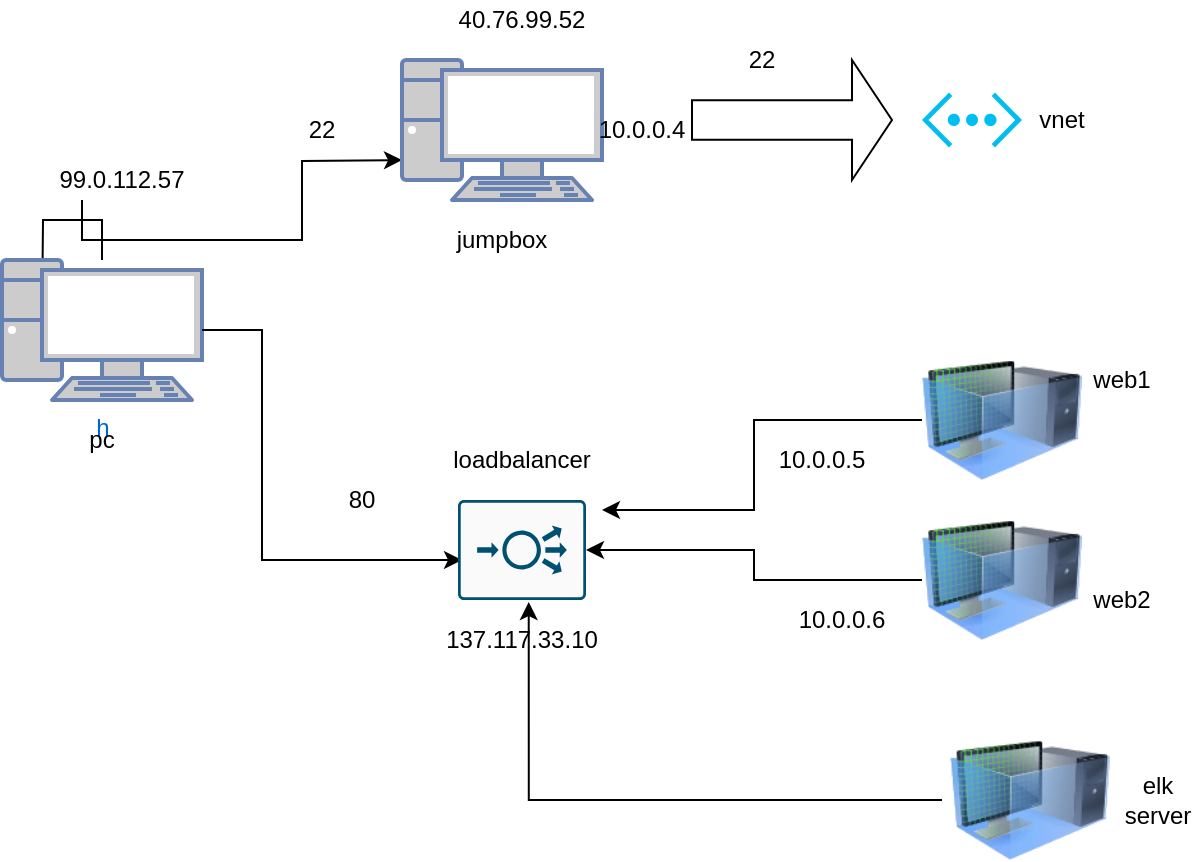<mxfile version="14.7.8" type="google"><diagram id="ugDiqc3CyxpEVanCjcYY" name="Page-1"><mxGraphModel dx="1632" dy="379" grid="1" gridSize="10" guides="1" tooltips="1" connect="1" arrows="1" fold="1" page="1" pageScale="1" pageWidth="850" pageHeight="1100" math="0" shadow="0"><root><mxCell id="0"/><mxCell id="1" parent="0"/><mxCell id="ktm69esZmrO9YTUNdNCW-3" style="edgeStyle=orthogonalEdgeStyle;rounded=0;orthogonalLoop=1;jettySize=auto;html=1;" edge="1" parent="1" source="ktm69esZmrO9YTUNdNCW-2"><mxGeometry relative="1" as="geometry"><mxPoint y="200" as="targetPoint"/></mxGeometry></mxCell><mxCell id="ktm69esZmrO9YTUNdNCW-2" value="h" style="fontColor=#0066CC;verticalAlign=top;verticalLabelPosition=bottom;labelPosition=center;align=center;html=1;outlineConnect=0;fillColor=#CCCCCC;strokeColor=#6881B3;gradientColor=none;gradientDirection=north;strokeWidth=2;shape=mxgraph.networks.pc;" vertex="1" parent="1"><mxGeometry x="-20" y="170" width="100" height="70" as="geometry"/></mxCell><mxCell id="ktm69esZmrO9YTUNdNCW-9" style="edgeStyle=orthogonalEdgeStyle;rounded=0;orthogonalLoop=1;jettySize=auto;html=1;exitX=0.25;exitY=1;exitDx=0;exitDy=0;" edge="1" parent="1" source="ktm69esZmrO9YTUNdNCW-8"><mxGeometry relative="1" as="geometry"><mxPoint x="180" y="120" as="targetPoint"/></mxGeometry></mxCell><mxCell id="ktm69esZmrO9YTUNdNCW-10" style="edgeStyle=orthogonalEdgeStyle;rounded=0;orthogonalLoop=1;jettySize=auto;html=1;" edge="1" parent="1" source="ktm69esZmrO9YTUNdNCW-2"><mxGeometry relative="1" as="geometry"><mxPoint x="210" y="320" as="targetPoint"/><Array as="points"><mxPoint x="110" y="205"/><mxPoint x="110" y="320"/></Array></mxGeometry></mxCell><mxCell id="ktm69esZmrO9YTUNdNCW-8" value="99.0.112.57" style="text;html=1;strokeColor=none;fillColor=none;align=center;verticalAlign=middle;whiteSpace=wrap;rounded=0;" vertex="1" parent="1"><mxGeometry y="120" width="80" height="20" as="geometry"/></mxCell><mxCell id="ktm69esZmrO9YTUNdNCW-12" value="" style="fontColor=#0066CC;verticalAlign=top;verticalLabelPosition=bottom;labelPosition=center;align=center;html=1;outlineConnect=0;fillColor=#CCCCCC;strokeColor=#6881B3;gradientColor=none;gradientDirection=north;strokeWidth=2;shape=mxgraph.networks.pc;" vertex="1" parent="1"><mxGeometry x="180" y="70" width="100" height="70" as="geometry"/></mxCell><mxCell id="ktm69esZmrO9YTUNdNCW-13" value="40.76.99.52" style="text;html=1;strokeColor=none;fillColor=none;align=center;verticalAlign=middle;whiteSpace=wrap;rounded=0;" vertex="1" parent="1"><mxGeometry x="180" y="40" width="120" height="20" as="geometry"/></mxCell><mxCell id="ktm69esZmrO9YTUNdNCW-16" value="22" style="text;html=1;strokeColor=none;fillColor=none;align=center;verticalAlign=middle;whiteSpace=wrap;rounded=0;" vertex="1" parent="1"><mxGeometry x="120" y="95" width="40" height="20" as="geometry"/></mxCell><mxCell id="ktm69esZmrO9YTUNdNCW-22" value="80" style="text;html=1;strokeColor=none;fillColor=none;align=center;verticalAlign=middle;whiteSpace=wrap;rounded=0;" vertex="1" parent="1"><mxGeometry x="140" y="280" width="40" height="20" as="geometry"/></mxCell><mxCell id="ktm69esZmrO9YTUNdNCW-23" value="" style="points=[[0.015,0.015,0],[0.985,0.015,0],[0.985,0.985,0],[0.015,0.985,0],[0.25,0,0],[0.5,0,0],[0.75,0,0],[1,0.25,0],[1,0.5,0],[1,0.75,0],[0.75,1,0],[0.5,1,0],[0.25,1,0],[0,0.75,0],[0,0.5,0],[0,0.25,0]];verticalLabelPosition=bottom;html=1;verticalAlign=top;aspect=fixed;align=center;pointerEvents=1;shape=mxgraph.cisco19.rect;prIcon=load_balancer;fillColor=#FAFAFA;strokeColor=#005073;" vertex="1" parent="1"><mxGeometry x="208" y="290" width="64" height="50" as="geometry"/></mxCell><mxCell id="ktm69esZmrO9YTUNdNCW-24" value="137.117.33.10&lt;br&gt;" style="text;html=1;strokeColor=none;fillColor=none;align=center;verticalAlign=middle;whiteSpace=wrap;rounded=0;" vertex="1" parent="1"><mxGeometry x="200" y="350" width="80" height="20" as="geometry"/></mxCell><mxCell id="ktm69esZmrO9YTUNdNCW-25" value="10.0.0.4" style="text;html=1;strokeColor=none;fillColor=none;align=center;verticalAlign=middle;whiteSpace=wrap;rounded=0;" vertex="1" parent="1"><mxGeometry x="280" y="95" width="40" height="20" as="geometry"/></mxCell><mxCell id="ktm69esZmrO9YTUNdNCW-26" value="" style="html=1;shadow=0;dashed=0;align=center;verticalAlign=middle;shape=mxgraph.arrows2.arrow;dy=0.67;dx=20;notch=0;" vertex="1" parent="1"><mxGeometry x="325" y="70" width="100" height="60" as="geometry"/></mxCell><mxCell id="ktm69esZmrO9YTUNdNCW-27" value="" style="verticalLabelPosition=bottom;html=1;verticalAlign=top;align=center;strokeColor=none;fillColor=#00BEF2;shape=mxgraph.azure.virtual_network;pointerEvents=1;" vertex="1" parent="1"><mxGeometry x="440" y="86.25" width="50" height="27.5" as="geometry"/></mxCell><mxCell id="ktm69esZmrO9YTUNdNCW-29" value="22" style="text;html=1;strokeColor=none;fillColor=none;align=center;verticalAlign=middle;whiteSpace=wrap;rounded=0;" vertex="1" parent="1"><mxGeometry x="340" y="60" width="40" height="20" as="geometry"/></mxCell><mxCell id="ktm69esZmrO9YTUNdNCW-30" value="vnet&lt;br&gt;" style="text;html=1;strokeColor=none;fillColor=none;align=center;verticalAlign=middle;whiteSpace=wrap;rounded=0;" vertex="1" parent="1"><mxGeometry x="490" y="90" width="40" height="20" as="geometry"/></mxCell><mxCell id="ktm69esZmrO9YTUNdNCW-31" value="loadbalancer" style="text;html=1;strokeColor=none;fillColor=none;align=center;verticalAlign=middle;whiteSpace=wrap;rounded=0;" vertex="1" parent="1"><mxGeometry x="220" y="260" width="40" height="20" as="geometry"/></mxCell><mxCell id="ktm69esZmrO9YTUNdNCW-32" value="pc&lt;br&gt;" style="text;html=1;strokeColor=none;fillColor=none;align=center;verticalAlign=middle;whiteSpace=wrap;rounded=0;" vertex="1" parent="1"><mxGeometry x="10" y="250" width="40" height="20" as="geometry"/></mxCell><mxCell id="ktm69esZmrO9YTUNdNCW-34" value="jumpbox" style="text;html=1;strokeColor=none;fillColor=none;align=center;verticalAlign=middle;whiteSpace=wrap;rounded=0;" vertex="1" parent="1"><mxGeometry x="210" y="150" width="40" height="20" as="geometry"/></mxCell><mxCell id="ktm69esZmrO9YTUNdNCW-36" style="edgeStyle=orthogonalEdgeStyle;rounded=0;orthogonalLoop=1;jettySize=auto;html=1;entryX=1;entryY=0.5;entryDx=0;entryDy=0;entryPerimeter=0;" edge="1" parent="1" source="ktm69esZmrO9YTUNdNCW-35" target="ktm69esZmrO9YTUNdNCW-23"><mxGeometry relative="1" as="geometry"/></mxCell><mxCell id="ktm69esZmrO9YTUNdNCW-35" value="" style="image;html=1;image=img/lib/clip_art/computers/Virtual_Machine_128x128.png" vertex="1" parent="1"><mxGeometry x="440" y="290" width="80" height="80" as="geometry"/></mxCell><mxCell id="ktm69esZmrO9YTUNdNCW-38" style="edgeStyle=orthogonalEdgeStyle;rounded=0;orthogonalLoop=1;jettySize=auto;html=1;entryX=1.125;entryY=0.1;entryDx=0;entryDy=0;entryPerimeter=0;" edge="1" parent="1" source="ktm69esZmrO9YTUNdNCW-37" target="ktm69esZmrO9YTUNdNCW-23"><mxGeometry relative="1" as="geometry"/></mxCell><mxCell id="ktm69esZmrO9YTUNdNCW-37" value="" style="image;html=1;image=img/lib/clip_art/computers/Virtual_Machine_128x128.png" vertex="1" parent="1"><mxGeometry x="440" y="210" width="80" height="80" as="geometry"/></mxCell><mxCell id="ktm69esZmrO9YTUNdNCW-39" value="10.0.0.5" style="text;html=1;strokeColor=none;fillColor=none;align=center;verticalAlign=middle;whiteSpace=wrap;rounded=0;" vertex="1" parent="1"><mxGeometry x="370" y="260" width="40" height="20" as="geometry"/></mxCell><mxCell id="ktm69esZmrO9YTUNdNCW-40" value="10.0.0.6" style="text;html=1;strokeColor=none;fillColor=none;align=center;verticalAlign=middle;whiteSpace=wrap;rounded=0;" vertex="1" parent="1"><mxGeometry x="380" y="340" width="40" height="20" as="geometry"/></mxCell><mxCell id="ktm69esZmrO9YTUNdNCW-41" value="web1" style="text;html=1;strokeColor=none;fillColor=none;align=center;verticalAlign=middle;whiteSpace=wrap;rounded=0;" vertex="1" parent="1"><mxGeometry x="520" y="220" width="40" height="20" as="geometry"/></mxCell><mxCell id="ktm69esZmrO9YTUNdNCW-42" value="web2" style="text;html=1;strokeColor=none;fillColor=none;align=center;verticalAlign=middle;whiteSpace=wrap;rounded=0;" vertex="1" parent="1"><mxGeometry x="520" y="330" width="40" height="20" as="geometry"/></mxCell><mxCell id="ktm69esZmrO9YTUNdNCW-44" style="edgeStyle=orthogonalEdgeStyle;rounded=0;orthogonalLoop=1;jettySize=auto;html=1;entryX=0.542;entryY=-0.45;entryDx=0;entryDy=0;entryPerimeter=0;" edge="1" parent="1" source="ktm69esZmrO9YTUNdNCW-43" target="ktm69esZmrO9YTUNdNCW-24"><mxGeometry relative="1" as="geometry"/></mxCell><mxCell id="ktm69esZmrO9YTUNdNCW-43" value="" style="image;html=1;image=img/lib/clip_art/computers/Virtual_Machine_128x128.png" vertex="1" parent="1"><mxGeometry x="450" y="410" width="88" height="60" as="geometry"/></mxCell><mxCell id="ktm69esZmrO9YTUNdNCW-45" value="elk server" style="text;html=1;strokeColor=none;fillColor=none;align=center;verticalAlign=middle;whiteSpace=wrap;rounded=0;" vertex="1" parent="1"><mxGeometry x="538" y="430" width="40" height="20" as="geometry"/></mxCell></root></mxGraphModel></diagram></mxfile>